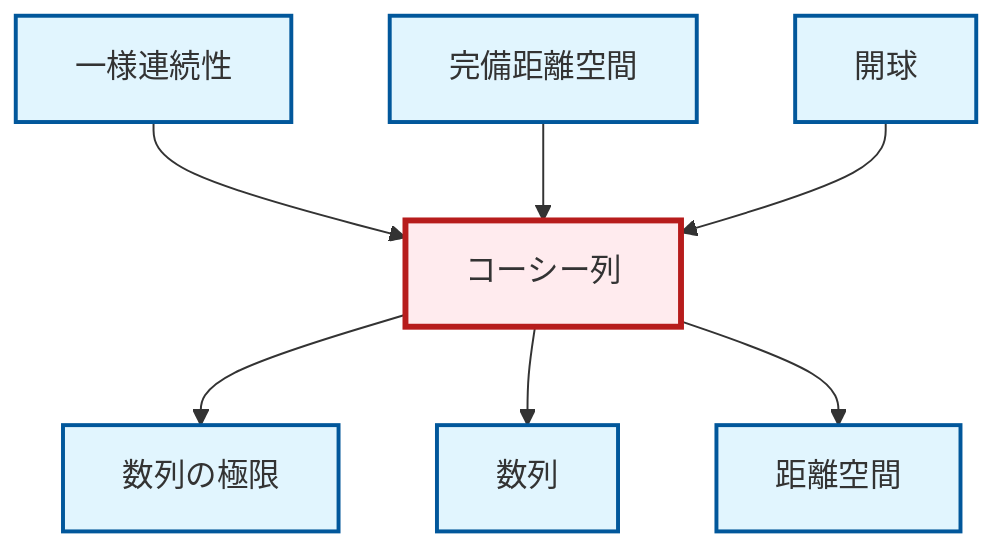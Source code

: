 graph TD
    classDef definition fill:#e1f5fe,stroke:#01579b,stroke-width:2px
    classDef theorem fill:#f3e5f5,stroke:#4a148c,stroke-width:2px
    classDef axiom fill:#fff3e0,stroke:#e65100,stroke-width:2px
    classDef example fill:#e8f5e9,stroke:#1b5e20,stroke-width:2px
    classDef current fill:#ffebee,stroke:#b71c1c,stroke-width:3px
    def-uniform-continuity["一様連続性"]:::definition
    def-open-ball["開球"]:::definition
    def-cauchy-sequence["コーシー列"]:::definition
    def-metric-space["距離空間"]:::definition
    def-complete-metric-space["完備距離空間"]:::definition
    def-sequence["数列"]:::definition
    def-limit["数列の極限"]:::definition
    def-cauchy-sequence --> def-limit
    def-uniform-continuity --> def-cauchy-sequence
    def-cauchy-sequence --> def-sequence
    def-complete-metric-space --> def-cauchy-sequence
    def-open-ball --> def-cauchy-sequence
    def-cauchy-sequence --> def-metric-space
    class def-cauchy-sequence current